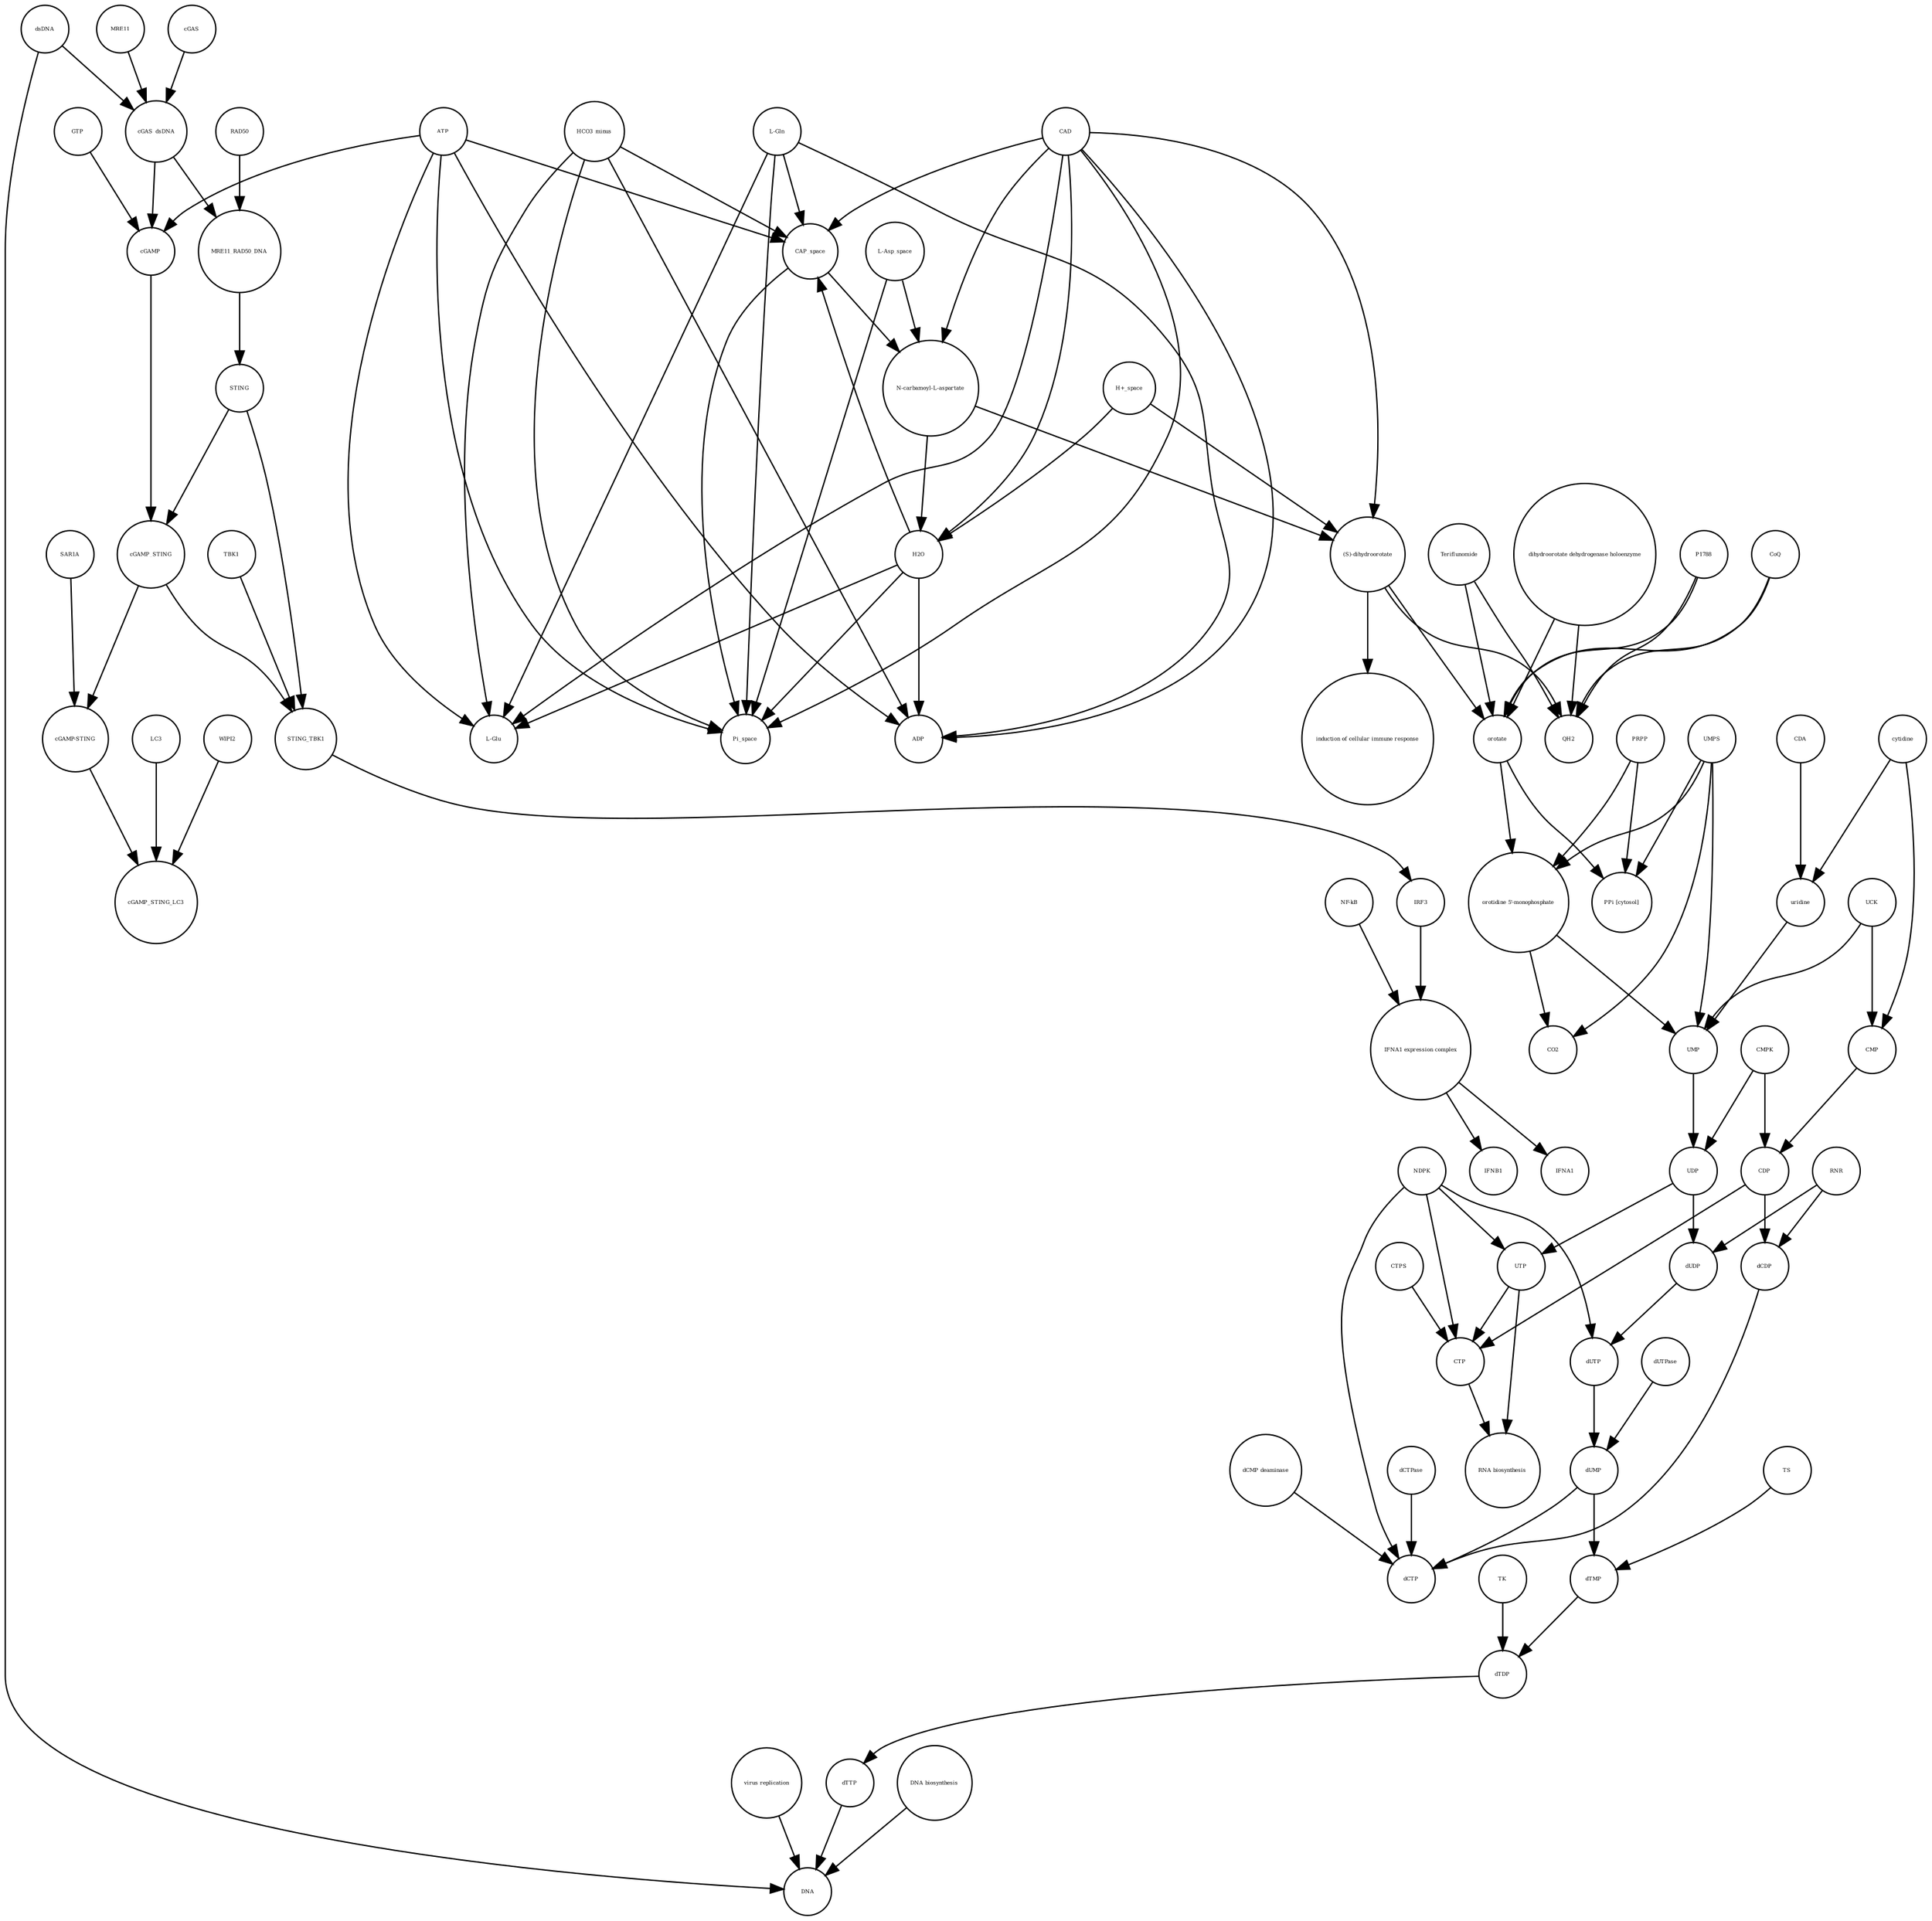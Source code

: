 strict digraph  {
UTP [annotation="", bipartite=0, cls="simple chemical", fontsize=4, label=UTP, shape=circle];
"RNA biosynthesis" [annotation="urn_miriam_obo.go_GO%3A0032774", bipartite=0, cls=phenotype, fontsize=4, label="RNA biosynthesis", shape=circle];
CTP [annotation="", bipartite=0, cls="simple chemical", fontsize=4, label=CTP, shape=circle];
"(S)-dihydroorotate" [annotation="", bipartite=0, cls="simple chemical", fontsize=4, label="(S)-dihydroorotate", shape=circle];
"induction of cellular immune response" [annotation="", bipartite=0, cls=phenotype, fontsize=4, label="induction of cellular immune response", shape=circle];
cGAS [annotation="", bipartite=0, cls=macromolecule, fontsize=4, label=cGAS, shape=circle];
IFNA1 [annotation="", bipartite=0, cls="nucleic acid feature", fontsize=4, label=IFNA1, shape=circle];
"virus replication" [annotation="", bipartite=0, cls=phenotype, fontsize=4, label="virus replication", shape=circle];
"N-carbamoyl-L-aspartate" [annotation="", bipartite=0, cls="simple chemical", fontsize=4, label="N-carbamoyl-L-aspartate", shape=circle];
RNR [annotation="", bipartite=0, cls=macromolecule, fontsize=4, label=RNR, shape=circle];
"L-Gln" [annotation="", bipartite=0, cls="simple chemical", fontsize=4, label="L-Gln", shape=circle];
UMPS [annotation="", bipartite=0, cls="macromolecule multimer", fontsize=4, label=UMPS, shape=circle];
dTMP [annotation="", bipartite=0, cls="simple chemical", fontsize=4, label=dTMP, shape=circle];
CDA [annotation="", bipartite=0, cls=macromolecule, fontsize=4, label=CDA, shape=circle];
MRE11_RAD50_DNA [annotation="", bipartite=0, cls=complex, fontsize=4, label=MRE11_RAD50_DNA, shape=circle];
dCTPase [annotation="", bipartite=0, cls=macromolecule, fontsize=4, label=dCTPase, shape=circle];
dUTP [annotation="", bipartite=0, cls="simple chemical", fontsize=4, label=dUTP, shape=circle];
UMP [annotation="", bipartite=0, cls="simple chemical", fontsize=4, label=UMP, shape=circle];
dUDP [annotation="", bipartite=0, cls="simple chemical", fontsize=4, label=dUDP, shape=circle];
dCDP [annotation="", bipartite=0, cls="simple chemical", fontsize=4, label=dCDP, shape=circle];
STING [annotation="", bipartite=0, cls="macromolecule multimer", fontsize=4, label=STING, shape=circle];
MRE11 [annotation="", bipartite=0, cls="macromolecule multimer", fontsize=4, label=MRE11, shape=circle];
Pi_space [annotation="", bipartite=0, cls="simple chemical", fontsize=4, label=Pi_space, shape=circle];
CDP [annotation="", bipartite=0, cls="simple chemical", fontsize=4, label=CDP, shape=circle];
cGAMP_STING_LC3 [annotation="", bipartite=0, cls=complex, fontsize=4, label=cGAMP_STING_LC3, shape=circle];
PRPP [annotation="", bipartite=0, cls="simple chemical", fontsize=4, label=PRPP, shape=circle];
Teriflunomide [annotation="", bipartite=0, cls="simple chemical", fontsize=4, label=Teriflunomide, shape=circle];
H2O [annotation="", bipartite=0, cls="simple chemical", fontsize=4, label=H2O, shape=circle];
UDP [annotation="", bipartite=0, cls="simple chemical", fontsize=4, label=UDP, shape=circle];
dTDP [annotation="", bipartite=0, cls="simple chemical", fontsize=4, label=dTDP, shape=circle];
IRF3 [annotation="", bipartite=0, cls="macromolecule multimer", fontsize=4, label=IRF3, shape=circle];
ADP [annotation="", bipartite=0, cls="simple chemical", fontsize=4, label=ADP, shape=circle];
CO2 [annotation="", bipartite=0, cls="simple chemical", fontsize=4, label=CO2, shape=circle];
CTPS [annotation="", bipartite=0, cls=macromolecule, fontsize=4, label=CTPS, shape=circle];
UCK [annotation="", bipartite=0, cls=macromolecule, fontsize=4, label=UCK, shape=circle];
CAP_space [annotation="", bipartite=0, cls="simple chemical", fontsize=4, label=CAP_space, shape=circle];
"H+_space" [annotation="", bipartite=0, cls="simple chemical", fontsize=4, label="H+_space", shape=circle];
"L-Asp_space" [annotation="", bipartite=0, cls="simple chemical", fontsize=4, label="L-Asp_space", shape=circle];
HCO3_minus [annotation="", bipartite=0, cls="simple chemical", fontsize=4, label=HCO3_minus, shape=circle];
CMPK [annotation="", bipartite=0, cls=macromolecule, fontsize=4, label=CMPK, shape=circle];
dCTP [annotation="", bipartite=0, cls="simple chemical", fontsize=4, label=dCTP, shape=circle];
IFNB1 [annotation="", bipartite=0, cls="nucleic acid feature", fontsize=4, label=IFNB1, shape=circle];
cytidine [annotation="", bipartite=0, cls="simple chemical", fontsize=4, label=cytidine, shape=circle];
dUTPase [annotation="", bipartite=0, cls=macromolecule, fontsize=4, label=dUTPase, shape=circle];
TK [annotation="", bipartite=0, cls=macromolecule, fontsize=4, label=TK, shape=circle];
CMP [annotation="", bipartite=0, cls="simple chemical", fontsize=4, label=CMP, shape=circle];
cGAMP_STING [annotation="", bipartite=0, cls=complex, fontsize=4, label=cGAMP_STING, shape=circle];
"IFNA1 expression complex" [annotation="", bipartite=0, cls=complex, fontsize=4, label="IFNA1 expression complex", shape=circle];
CAD [annotation="", bipartite=0, cls=macromolecule, fontsize=4, label=CAD, shape=circle];
DNA [annotation="", bipartite=0, cls="nucleic acid feature", fontsize=4, label=DNA, shape=circle];
ATP [annotation="", bipartite=0, cls="simple chemical", fontsize=4, label=ATP, shape=circle];
"NF-kB" [annotation="", bipartite=0, cls=complex, fontsize=4, label="NF-kB", shape=circle];
orotate [annotation="", bipartite=0, cls="simple chemical", fontsize=4, label=orotate, shape=circle];
uridine [annotation="", bipartite=0, cls="simple chemical", fontsize=4, label=uridine, shape=circle];
QH2 [annotation="", bipartite=0, cls="simple chemical", fontsize=4, label=QH2, shape=circle];
NDPK [annotation="", bipartite=0, cls=macromolecule, fontsize=4, label=NDPK, shape=circle];
dsDNA [annotation="", bipartite=0, cls="simple chemical", fontsize=4, label=dsDNA, shape=circle];
SAR1A [annotation="", bipartite=0, cls=macromolecule, fontsize=4, label=SAR1A, shape=circle];
cGAS_dsDNA [annotation="", bipartite=0, cls=complex, fontsize=4, label=cGAS_dsDNA, shape=circle];
"dCMP deaminase" [annotation="", bipartite=0, cls=macromolecule, fontsize=4, label="dCMP deaminase", shape=circle];
dUMP [annotation="", bipartite=0, cls="simple chemical", fontsize=4, label=dUMP, shape=circle];
LC3 [annotation="", bipartite=0, cls=macromolecule, fontsize=4, label=LC3, shape=circle];
WIPI2 [annotation="", bipartite=0, cls=macromolecule, fontsize=4, label=WIPI2, shape=circle];
"cGAMP-STING" [annotation="", bipartite=0, cls=complex, fontsize=4, label="cGAMP-STING", shape=circle];
cGAMP [annotation="", bipartite=0, cls="simple chemical", fontsize=4, label=cGAMP, shape=circle];
dTTP [annotation="", bipartite=0, cls="simple chemical", fontsize=4, label=dTTP, shape=circle];
STING_TBK1 [annotation="", bipartite=0, cls=complex, fontsize=4, label=STING_TBK1, shape=circle];
"dihydroorotate dehydrogenase holoenzyme" [annotation="", bipartite=0, cls="simple chemical", fontsize=4, label="dihydroorotate dehydrogenase holoenzyme", shape=circle];
"orotidine 5'-monophosphate" [annotation="", bipartite=0, cls="simple chemical", fontsize=4, label="orotidine 5'-monophosphate", shape=circle];
RAD50 [annotation="", bipartite=0, cls="macromolecule multimer", fontsize=4, label=RAD50, shape=circle];
"L-Glu" [annotation="", bipartite=0, cls="simple chemical", fontsize=4, label="L-Glu", shape=circle];
P1788 [annotation="", bipartite=0, cls="simple chemical", fontsize=4, label=P1788, shape=circle];
TBK1 [annotation="", bipartite=0, cls=macromolecule, fontsize=4, label=TBK1, shape=circle];
"DNA biosynthesis" [annotation="urn_miriam_obo.go_GO%3A0071897", bipartite=0, cls=phenotype, fontsize=4, label="DNA biosynthesis", shape=circle];
GTP [annotation="", bipartite=0, cls="simple chemical", fontsize=4, label=GTP, shape=circle];
TS [annotation="", bipartite=0, cls=macromolecule, fontsize=4, label=TS, shape=circle];
"PPi [cytosol]" [annotation="", bipartite=0, cls="simple chemical", fontsize=4, label="PPi [cytosol]", shape=circle];
CoQ [annotation="", bipartite=0, cls="simple chemical", fontsize=4, label=CoQ, shape=circle];
UTP -> "RNA biosynthesis"  [annotation="", interaction_type="necessary stimulation"];
UTP -> CTP  [annotation="", interaction_type=production];
CTP -> "RNA biosynthesis"  [annotation="", interaction_type="necessary stimulation"];
"(S)-dihydroorotate" -> "induction of cellular immune response"  [annotation="", interaction_type="necessary stimulation"];
"(S)-dihydroorotate" -> orotate  [annotation="", interaction_type=production];
"(S)-dihydroorotate" -> QH2  [annotation="", interaction_type=production];
cGAS -> cGAS_dsDNA  [annotation="", interaction_type=production];
"virus replication" -> DNA  [annotation="", interaction_type=inhibition];
"N-carbamoyl-L-aspartate" -> H2O  [annotation="", interaction_type=production];
"N-carbamoyl-L-aspartate" -> "(S)-dihydroorotate"  [annotation="", interaction_type=production];
RNR -> dCDP  [annotation="", interaction_type=catalysis];
RNR -> dUDP  [annotation="", interaction_type=catalysis];
"L-Gln" -> Pi_space  [annotation="", interaction_type=production];
"L-Gln" -> ADP  [annotation="", interaction_type=production];
"L-Gln" -> CAP_space  [annotation="", interaction_type=production];
"L-Gln" -> "L-Glu"  [annotation="", interaction_type=production];
UMPS -> UMP  [annotation=urn_miriam_reactome_REACT_1698, interaction_type=catalysis];
UMPS -> CO2  [annotation=urn_miriam_reactome_REACT_1698, interaction_type=catalysis];
UMPS -> "PPi [cytosol]"  [annotation=urn_miriam_reactome_REACT_1698, interaction_type=catalysis];
UMPS -> "orotidine 5'-monophosphate"  [annotation=urn_miriam_reactome_REACT_1698, interaction_type=catalysis];
dTMP -> dTDP  [annotation="", interaction_type=production];
CDA -> uridine  [annotation="", interaction_type=catalysis];
MRE11_RAD50_DNA -> STING  [annotation="", interaction_type=catalysis];
dCTPase -> dCTP  [annotation="", interaction_type=catalysis];
dUTP -> dUMP  [annotation="", interaction_type=production];
UMP -> UDP  [annotation="", interaction_type=production];
dUDP -> dUTP  [annotation="", interaction_type=production];
dCDP -> dCTP  [annotation="", interaction_type=production];
STING -> cGAMP_STING  [annotation="", interaction_type=production];
STING -> STING_TBK1  [annotation="", interaction_type=production];
MRE11 -> cGAS_dsDNA  [annotation="", interaction_type=production];
CDP -> CTP  [annotation="", interaction_type=production];
CDP -> dCDP  [annotation="", interaction_type=production];
PRPP -> "PPi [cytosol]"  [annotation="", interaction_type=production];
PRPP -> "orotidine 5'-monophosphate"  [annotation="", interaction_type=production];
Teriflunomide -> orotate  [annotation=urn_miriam_reactome_REACT_1698, interaction_type=inhibition];
Teriflunomide -> QH2  [annotation=urn_miriam_reactome_REACT_1698, interaction_type=inhibition];
H2O -> Pi_space  [annotation="", interaction_type=production];
H2O -> ADP  [annotation="", interaction_type=production];
H2O -> CAP_space  [annotation="", interaction_type=production];
H2O -> "L-Glu"  [annotation="", interaction_type=production];
UDP -> UTP  [annotation="", interaction_type=production];
UDP -> dUDP  [annotation="", interaction_type=production];
dTDP -> dTTP  [annotation="", interaction_type=production];
IRF3 -> "IFNA1 expression complex"  [annotation="", interaction_type=production];
CTPS -> CTP  [annotation="", interaction_type=catalysis];
UCK -> UMP  [annotation="", interaction_type=catalysis];
UCK -> CMP  [annotation="", interaction_type=catalysis];
CAP_space -> Pi_space  [annotation="", interaction_type=production];
CAP_space -> "N-carbamoyl-L-aspartate"  [annotation="", interaction_type=production];
"H+_space" -> H2O  [annotation="", interaction_type=production];
"H+_space" -> "(S)-dihydroorotate"  [annotation="", interaction_type=production];
"L-Asp_space" -> Pi_space  [annotation="", interaction_type=production];
"L-Asp_space" -> "N-carbamoyl-L-aspartate"  [annotation="", interaction_type=production];
HCO3_minus -> Pi_space  [annotation="", interaction_type=production];
HCO3_minus -> ADP  [annotation="", interaction_type=production];
HCO3_minus -> CAP_space  [annotation="", interaction_type=production];
HCO3_minus -> "L-Glu"  [annotation="", interaction_type=production];
CMPK -> UDP  [annotation="", interaction_type=catalysis];
CMPK -> CDP  [annotation="", interaction_type=catalysis];
cytidine -> uridine  [annotation="", interaction_type=production];
cytidine -> CMP  [annotation="", interaction_type=production];
dUTPase -> dUMP  [annotation="", interaction_type=catalysis];
TK -> dTDP  [annotation="", interaction_type=catalysis];
CMP -> CDP  [annotation="", interaction_type=production];
cGAMP_STING -> STING_TBK1  [annotation="", interaction_type=production];
cGAMP_STING -> "cGAMP-STING"  [annotation="", interaction_type=production];
"IFNA1 expression complex" -> IFNB1  [annotation="", interaction_type=stimulation];
"IFNA1 expression complex" -> IFNA1  [annotation="", interaction_type=stimulation];
CAD -> "N-carbamoyl-L-aspartate"  [annotation=urn_miriam_reactome_REACT_1698, interaction_type=catalysis];
CAD -> Pi_space  [annotation=urn_miriam_reactome_REACT_1698, interaction_type=catalysis];
CAD -> H2O  [annotation=urn_miriam_reactome_REACT_1698, interaction_type=catalysis];
CAD -> "(S)-dihydroorotate"  [annotation=urn_miriam_reactome_REACT_1698, interaction_type=catalysis];
CAD -> ADP  [annotation=urn_miriam_reactome_REACT_1698, interaction_type=catalysis];
CAD -> CAP_space  [annotation=urn_miriam_reactome_REACT_1698, interaction_type=catalysis];
CAD -> "L-Glu"  [annotation=urn_miriam_reactome_REACT_1698, interaction_type=catalysis];
ATP -> cGAMP  [annotation="", interaction_type=production];
ATP -> ADP  [annotation="", interaction_type=production];
ATP -> CAP_space  [annotation="", interaction_type=production];
ATP -> "L-Glu"  [annotation="", interaction_type=production];
ATP -> Pi_space  [annotation="", interaction_type=production];
"NF-kB" -> "IFNA1 expression complex"  [annotation="", interaction_type=production];
orotate -> "PPi [cytosol]"  [annotation="", interaction_type=production];
orotate -> "orotidine 5'-monophosphate"  [annotation="", interaction_type=production];
uridine -> UMP  [annotation="", interaction_type=production];
NDPK -> UTP  [annotation="", interaction_type=catalysis];
NDPK -> CTP  [annotation="", interaction_type=catalysis];
NDPK -> dCTP  [annotation="", interaction_type=catalysis];
NDPK -> dUTP  [annotation="", interaction_type=catalysis];
dsDNA -> DNA  [annotation="", interaction_type=production];
dsDNA -> cGAS_dsDNA  [annotation="", interaction_type=production];
SAR1A -> "cGAMP-STING"  [annotation="", interaction_type=catalysis];
cGAS_dsDNA -> MRE11_RAD50_DNA  [annotation="", interaction_type=production];
cGAS_dsDNA -> cGAMP  [annotation="", interaction_type=catalysis];
"dCMP deaminase" -> dCTP  [annotation="", interaction_type=catalysis];
dUMP -> dTMP  [annotation="", interaction_type=production];
dUMP -> dCTP  [annotation="", interaction_type=production];
LC3 -> cGAMP_STING_LC3  [annotation="", interaction_type=production];
WIPI2 -> cGAMP_STING_LC3  [annotation="", interaction_type=catalysis];
"cGAMP-STING" -> cGAMP_STING_LC3  [annotation="", interaction_type=production];
cGAMP -> cGAMP_STING  [annotation="", interaction_type=production];
dTTP -> DNA  [annotation="", interaction_type=production];
STING_TBK1 -> IRF3  [annotation="", interaction_type=catalysis];
"dihydroorotate dehydrogenase holoenzyme" -> orotate  [annotation=urn_miriam_reactome_REACT_1698, interaction_type=catalysis];
"dihydroorotate dehydrogenase holoenzyme" -> QH2  [annotation=urn_miriam_reactome_REACT_1698, interaction_type=catalysis];
"orotidine 5'-monophosphate" -> CO2  [annotation="", interaction_type=production];
"orotidine 5'-monophosphate" -> UMP  [annotation="", interaction_type=production];
RAD50 -> MRE11_RAD50_DNA  [annotation="", interaction_type=production];
P1788 -> orotate  [annotation=urn_miriam_reactome_REACT_1698, interaction_type=inhibition];
P1788 -> QH2  [annotation=urn_miriam_reactome_REACT_1698, interaction_type=inhibition];
TBK1 -> STING_TBK1  [annotation="", interaction_type=production];
"DNA biosynthesis" -> DNA  [annotation="", interaction_type=catalysis];
GTP -> cGAMP  [annotation="", interaction_type=production];
TS -> dTMP  [annotation="", interaction_type=catalysis];
CoQ -> orotate  [annotation="", interaction_type=production];
CoQ -> QH2  [annotation="", interaction_type=production];
}
